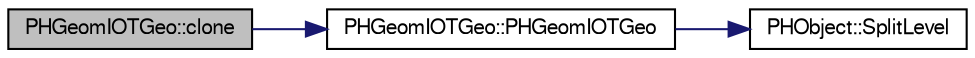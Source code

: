 digraph "PHGeomIOTGeo::clone"
{
  bgcolor="transparent";
  edge [fontname="FreeSans",fontsize="10",labelfontname="FreeSans",labelfontsize="10"];
  node [fontname="FreeSans",fontsize="10",shape=record];
  rankdir="LR";
  Node1 [label="PHGeomIOTGeo::clone",height=0.2,width=0.4,color="black", fillcolor="grey75", style="filled" fontcolor="black"];
  Node1 -> Node2 [color="midnightblue",fontsize="10",style="solid",fontname="FreeSans"];
  Node2 [label="PHGeomIOTGeo::PHGeomIOTGeo",height=0.2,width=0.4,color="black",URL="$de/de3/classPHGeomIOTGeo.html#a80140d34132744011c41507671f4efce"];
  Node2 -> Node3 [color="midnightblue",fontsize="10",style="solid",fontname="FreeSans"];
  Node3 [label="PHObject::SplitLevel",height=0.2,width=0.4,color="black",URL="$d9/d24/classPHObject.html#a8f3a4a47999206949e130fb5b36afd49"];
}
